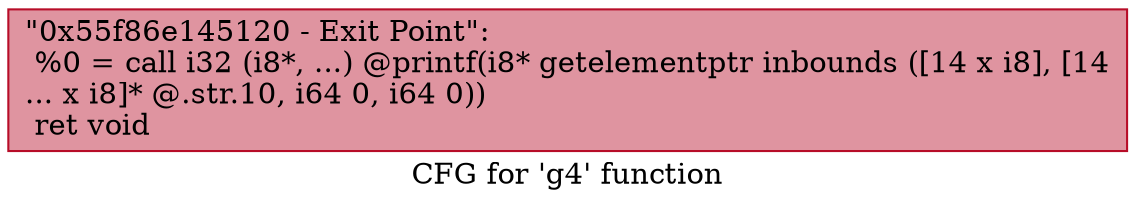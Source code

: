 digraph "CFG for 'g4' function" {
	label="CFG for 'g4' function";

	Node0x55f86e145120 [shape=record,color="#b70d28ff", style=filled, fillcolor="#b70d2870",label="{\"0x55f86e145120 - Exit Point\":\l  %0 = call i32 (i8*, ...) @printf(i8* getelementptr inbounds ([14 x i8], [14\l... x i8]* @.str.10, i64 0, i64 0))\l  ret void\l}"];
}
